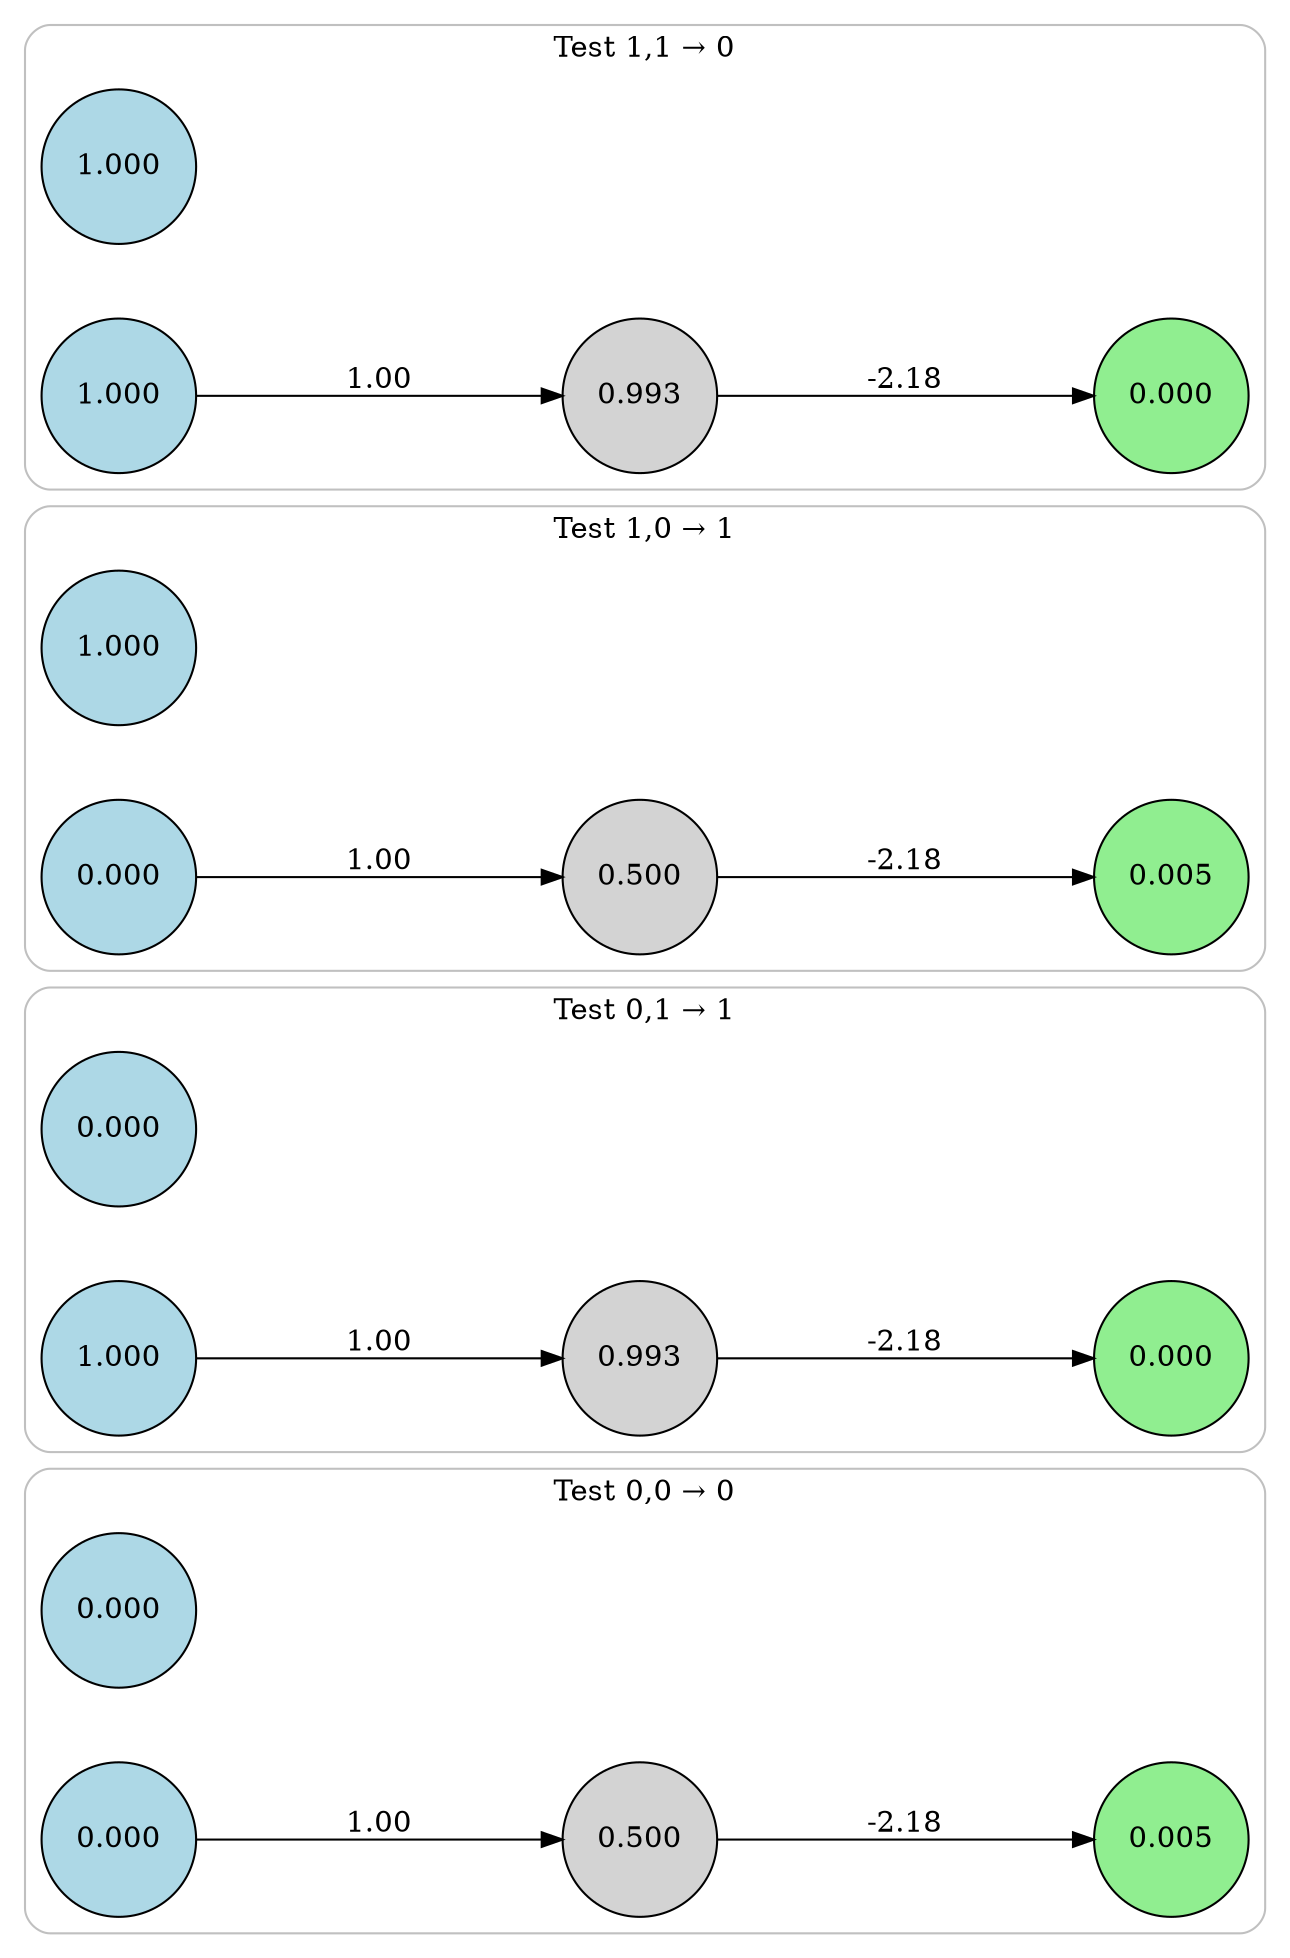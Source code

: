 digraph neat {
  compound=true;
  rankdir=LR;
  node [shape=circle];
  ranksep=2.0;
  nodesep=0.5;
  subgraph cluster_0 {
    label="Test 0,0 → 0";
    style=rounded;
    color=gray;
    node0_0 [label="0.000", style=filled, fillcolor=lightblue];
    node1_0 [label="0.000", style=filled, fillcolor=lightblue];
    node4_0 [label="0.005", style=filled, fillcolor=lightgreen];
    node184_0 [label="0.500", style=filled, fillcolor=lightgray];
    node1_0 -> node184_0 [label="1.00"];
    node184_0 -> node4_0 [label="-2.18"];
  }
  subgraph cluster_1 {
    label="Test 0,1 → 1";
    style=rounded;
    color=gray;
    node0_1 [label="0.000", style=filled, fillcolor=lightblue];
    node1_1 [label="1.000", style=filled, fillcolor=lightblue];
    node4_1 [label="0.000", style=filled, fillcolor=lightgreen];
    node184_1 [label="0.993", style=filled, fillcolor=lightgray];
    node1_1 -> node184_1 [label="1.00"];
    node184_1 -> node4_1 [label="-2.18"];
  }
  subgraph cluster_2 {
    label="Test 1,0 → 1";
    style=rounded;
    color=gray;
    node0_2 [label="1.000", style=filled, fillcolor=lightblue];
    node1_2 [label="0.000", style=filled, fillcolor=lightblue];
    node4_2 [label="0.005", style=filled, fillcolor=lightgreen];
    node184_2 [label="0.500", style=filled, fillcolor=lightgray];
    node1_2 -> node184_2 [label="1.00"];
    node184_2 -> node4_2 [label="-2.18"];
  }
  subgraph cluster_3 {
    label="Test 1,1 → 0";
    style=rounded;
    color=gray;
    node0_3 [label="1.000", style=filled, fillcolor=lightblue];
    node1_3 [label="1.000", style=filled, fillcolor=lightblue];
    node4_3 [label="0.000", style=filled, fillcolor=lightgreen];
    node184_3 [label="0.993", style=filled, fillcolor=lightgray];
    node1_3 -> node184_3 [label="1.00"];
    node184_3 -> node4_3 [label="-2.18"];
  }
}
